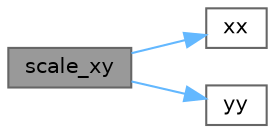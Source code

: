 digraph "scale_xy"
{
 // LATEX_PDF_SIZE
  bgcolor="transparent";
  edge [fontname=Helvetica,fontsize=10,labelfontname=Helvetica,labelfontsize=10];
  node [fontname=Helvetica,fontsize=10,shape=box,height=0.2,width=0.4];
  rankdir="LR";
  Node1 [id="Node000001",label="scale_xy",height=0.2,width=0.4,color="gray40", fillcolor="grey60", style="filled", fontcolor="black",tooltip=" "];
  Node1 -> Node2 [id="edge3_Node000001_Node000002",color="steelblue1",style="solid",tooltip=" "];
  Node2 [id="Node000002",label="xx",height=0.2,width=0.4,color="grey40", fillcolor="white", style="filled",URL="$core_2swizzle__2_8inl_8h.html#aae49af6726dec52213c1b49977caf958",tooltip=" "];
  Node1 -> Node3 [id="edge4_Node000001_Node000003",color="steelblue1",style="solid",tooltip=" "];
  Node3 [id="Node000003",label="yy",height=0.2,width=0.4,color="grey40", fillcolor="white", style="filled",URL="$core_2swizzle__2_8inl_8h.html#ad4d826276d84a23b3d6c937b46040636",tooltip=" "];
}
